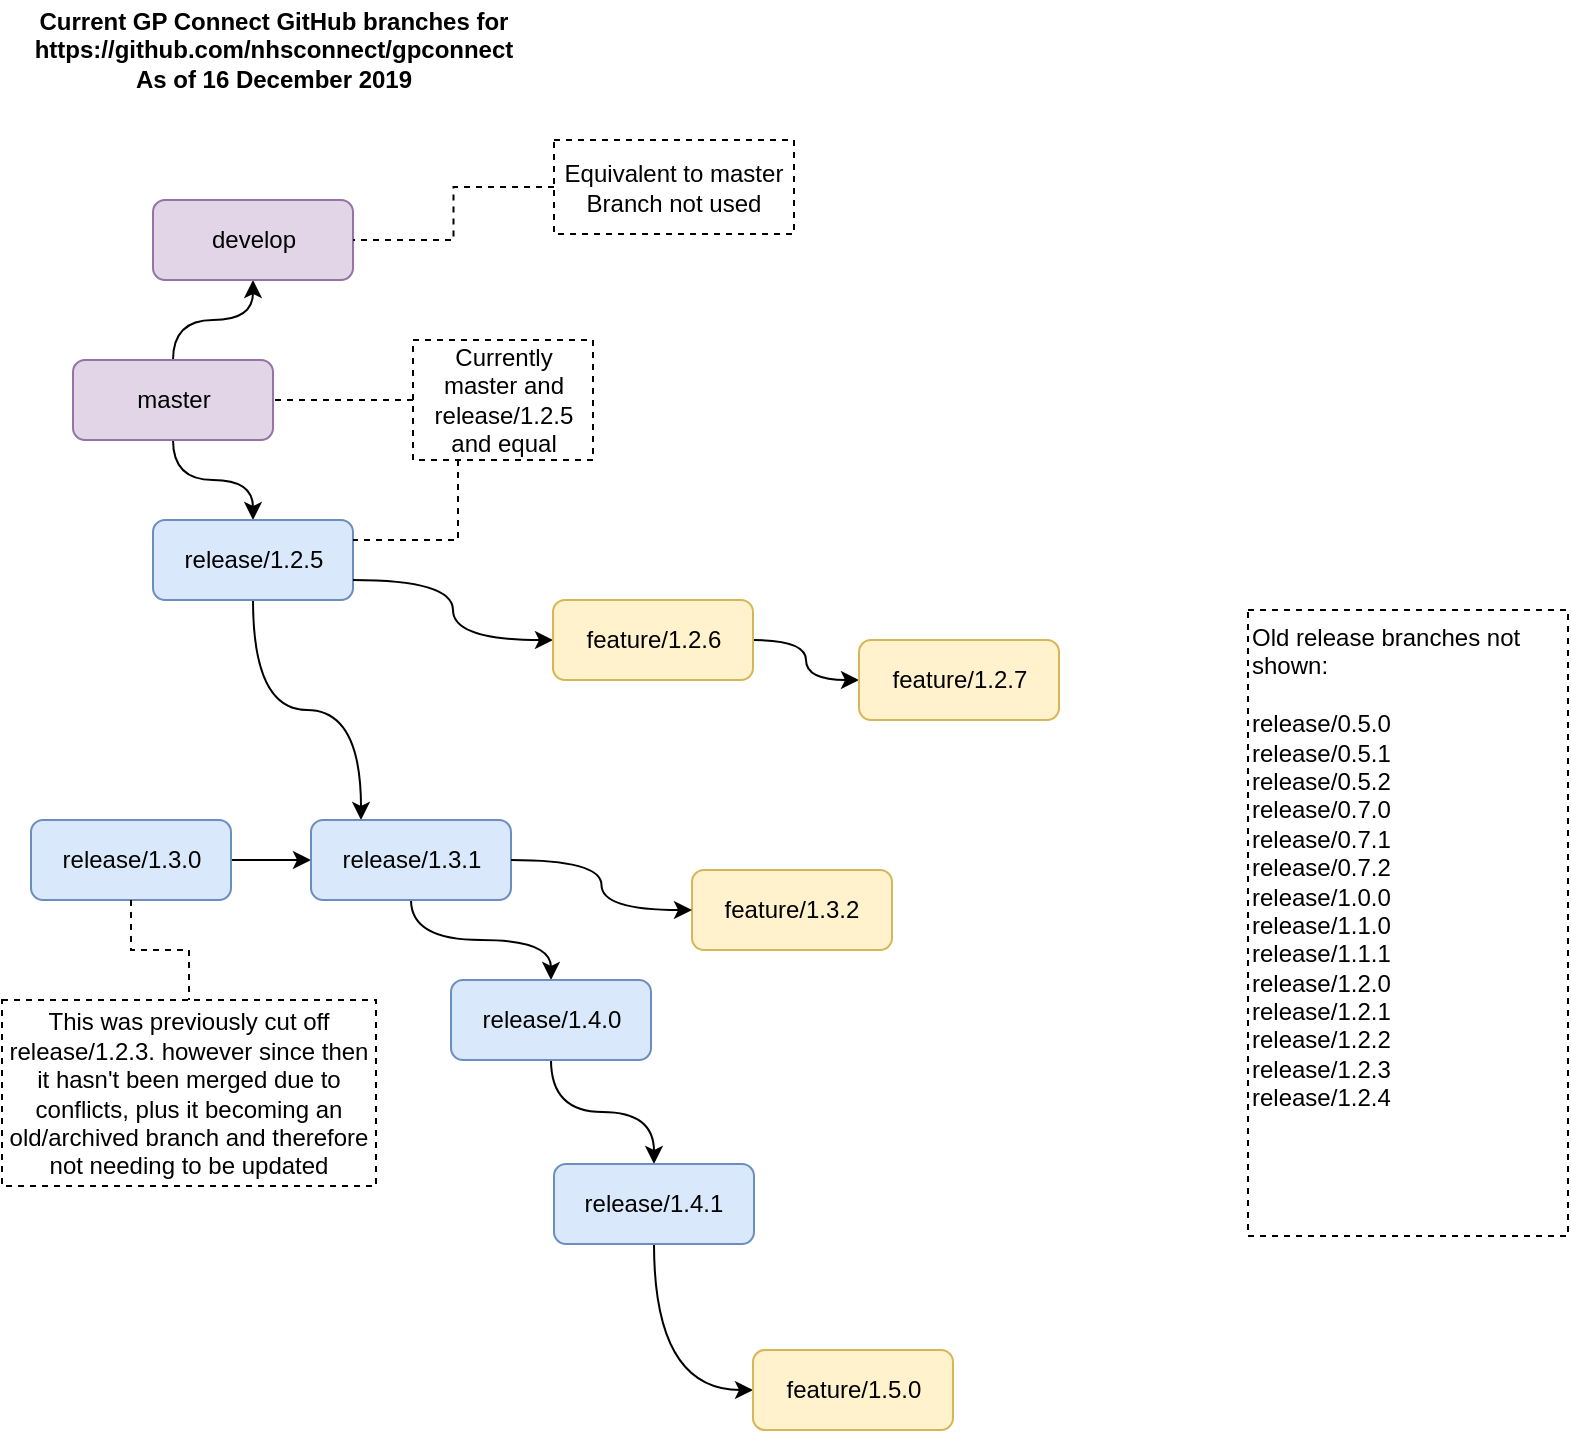 <mxfile version="12.3.2" type="device" pages="1"><diagram id="wczSsbFyhgQVTcZCfUCZ" name="Page-1"><mxGraphModel dx="1106" dy="1003" grid="0" gridSize="10" guides="1" tooltips="1" connect="1" arrows="1" fold="1" page="1" pageScale="1" pageWidth="827" pageHeight="1169" math="0" shadow="0"><root><mxCell id="0"/><mxCell id="1" parent="0"/><mxCell id="EmB94DFstMNz3lAPEehe-3" style="edgeStyle=orthogonalEdgeStyle;orthogonalLoop=1;jettySize=auto;html=1;exitX=0.5;exitY=1;exitDx=0;exitDy=0;entryX=0.5;entryY=0;entryDx=0;entryDy=0;curved=1;" parent="1" source="EmB94DFstMNz3lAPEehe-1" target="EmB94DFstMNz3lAPEehe-2" edge="1"><mxGeometry relative="1" as="geometry"/></mxCell><mxCell id="EmB94DFstMNz3lAPEehe-15" style="edgeStyle=orthogonalEdgeStyle;curved=1;orthogonalLoop=1;jettySize=auto;html=1;exitX=0.5;exitY=0;exitDx=0;exitDy=0;entryX=0.5;entryY=1;entryDx=0;entryDy=0;" parent="1" source="EmB94DFstMNz3lAPEehe-1" target="EmB94DFstMNz3lAPEehe-13" edge="1"><mxGeometry relative="1" as="geometry"/></mxCell><mxCell id="EmB94DFstMNz3lAPEehe-1" value="master" style="rounded=1;whiteSpace=wrap;html=1;fillColor=#e1d5e7;strokeColor=#9673a6;" parent="1" vertex="1"><mxGeometry x="42.5" y="190" width="100" height="40" as="geometry"/></mxCell><mxCell id="EmB94DFstMNz3lAPEehe-8" style="edgeStyle=orthogonalEdgeStyle;curved=1;orthogonalLoop=1;jettySize=auto;html=1;exitX=0.5;exitY=1;exitDx=0;exitDy=0;entryX=0.25;entryY=0;entryDx=0;entryDy=0;" parent="1" source="EmB94DFstMNz3lAPEehe-2" target="EmB94DFstMNz3lAPEehe-25" edge="1"><mxGeometry relative="1" as="geometry"><mxPoint x="173" y="350" as="targetPoint"/></mxGeometry></mxCell><mxCell id="EmB94DFstMNz3lAPEehe-2" value="release/1.2.5" style="rounded=1;whiteSpace=wrap;html=1;fillColor=#dae8fc;strokeColor=#6c8ebf;" parent="1" vertex="1"><mxGeometry x="82.5" y="270" width="100" height="40" as="geometry"/></mxCell><mxCell id="EmB94DFstMNz3lAPEehe-28" style="edgeStyle=orthogonalEdgeStyle;curved=1;orthogonalLoop=1;jettySize=auto;html=1;exitX=1;exitY=0.75;exitDx=0;exitDy=0;entryX=0;entryY=0.5;entryDx=0;entryDy=0;endArrow=classic;endFill=1;" parent="1" source="EmB94DFstMNz3lAPEehe-2" target="EmB94DFstMNz3lAPEehe-11" edge="1"><mxGeometry relative="1" as="geometry"/></mxCell><mxCell id="EmB94DFstMNz3lAPEehe-29" style="edgeStyle=orthogonalEdgeStyle;curved=1;orthogonalLoop=1;jettySize=auto;html=1;exitX=1;exitY=0.5;exitDx=0;exitDy=0;entryX=0;entryY=0.5;entryDx=0;entryDy=0;endArrow=classic;endFill=1;" parent="1" source="EmB94DFstMNz3lAPEehe-11" target="EmB94DFstMNz3lAPEehe-9" edge="1"><mxGeometry relative="1" as="geometry"/></mxCell><mxCell id="EmB94DFstMNz3lAPEehe-9" value="feature/1.2.7" style="rounded=1;whiteSpace=wrap;html=1;fillColor=#fff2cc;strokeColor=#d6b656;" parent="1" vertex="1"><mxGeometry x="435.5" y="330" width="100" height="40" as="geometry"/></mxCell><mxCell id="EmB94DFstMNz3lAPEehe-11" value="feature/1.2.6" style="rounded=1;whiteSpace=wrap;html=1;fillColor=#fff2cc;strokeColor=#d6b656;" parent="1" vertex="1"><mxGeometry x="282.5" y="310" width="100" height="40" as="geometry"/></mxCell><mxCell id="EmB94DFstMNz3lAPEehe-13" value="develop" style="rounded=1;whiteSpace=wrap;html=1;fillColor=#e1d5e7;strokeColor=#9673a6;" parent="1" vertex="1"><mxGeometry x="82.5" y="110" width="100" height="40" as="geometry"/></mxCell><mxCell id="EmB94DFstMNz3lAPEehe-18" style="edgeStyle=orthogonalEdgeStyle;orthogonalLoop=1;jettySize=auto;html=1;exitX=0;exitY=0.5;exitDx=0;exitDy=0;entryX=1;entryY=0.5;entryDx=0;entryDy=0;rounded=0;dashed=1;endArrow=none;endFill=0;" parent="1" source="EmB94DFstMNz3lAPEehe-17" target="EmB94DFstMNz3lAPEehe-1" edge="1"><mxGeometry relative="1" as="geometry"/></mxCell><mxCell id="EmB94DFstMNz3lAPEehe-19" style="edgeStyle=orthogonalEdgeStyle;rounded=0;orthogonalLoop=1;jettySize=auto;html=1;exitX=0.25;exitY=1;exitDx=0;exitDy=0;entryX=1;entryY=0.25;entryDx=0;entryDy=0;dashed=1;endArrow=none;endFill=0;" parent="1" source="EmB94DFstMNz3lAPEehe-17" target="EmB94DFstMNz3lAPEehe-2" edge="1"><mxGeometry relative="1" as="geometry"/></mxCell><mxCell id="EmB94DFstMNz3lAPEehe-17" value="Currently master and release/1.2.5 and equal" style="text;html=1;strokeColor=#000000;fillColor=none;align=center;verticalAlign=middle;whiteSpace=wrap;rounded=0;dashed=1;" parent="1" vertex="1"><mxGeometry x="212.5" y="180" width="90" height="60" as="geometry"/></mxCell><mxCell id="EmB94DFstMNz3lAPEehe-21" style="edgeStyle=orthogonalEdgeStyle;rounded=0;orthogonalLoop=1;jettySize=auto;html=1;exitX=0;exitY=0.5;exitDx=0;exitDy=0;entryX=1;entryY=0.5;entryDx=0;entryDy=0;dashed=1;endArrow=none;endFill=0;" parent="1" source="EmB94DFstMNz3lAPEehe-20" target="EmB94DFstMNz3lAPEehe-13" edge="1"><mxGeometry relative="1" as="geometry"/></mxCell><mxCell id="EmB94DFstMNz3lAPEehe-20" value="Equivalent to master&lt;br&gt;Branch not used" style="text;html=1;strokeColor=#000000;fillColor=none;align=center;verticalAlign=middle;whiteSpace=wrap;rounded=0;dashed=1;" parent="1" vertex="1"><mxGeometry x="283" y="80" width="120" height="47" as="geometry"/></mxCell><mxCell id="EmB94DFstMNz3lAPEehe-26" style="edgeStyle=orthogonalEdgeStyle;curved=1;orthogonalLoop=1;jettySize=auto;html=1;exitX=1;exitY=0.5;exitDx=0;exitDy=0;entryX=0;entryY=0.5;entryDx=0;entryDy=0;endArrow=classic;endFill=1;" parent="1" source="EmB94DFstMNz3lAPEehe-22" target="EmB94DFstMNz3lAPEehe-25" edge="1"><mxGeometry relative="1" as="geometry"/></mxCell><mxCell id="EmB94DFstMNz3lAPEehe-22" value="release/1.3.0" style="rounded=1;whiteSpace=wrap;html=1;fillColor=#dae8fc;strokeColor=#6c8ebf;" parent="1" vertex="1"><mxGeometry x="21.5" y="420" width="100" height="40" as="geometry"/></mxCell><mxCell id="EmB94DFstMNz3lAPEehe-39" style="edgeStyle=orthogonalEdgeStyle;orthogonalLoop=1;jettySize=auto;html=1;exitX=0.5;exitY=1;exitDx=0;exitDy=0;entryX=0.5;entryY=0;entryDx=0;entryDy=0;endArrow=classic;endFill=1;curved=1;" parent="1" source="EmB94DFstMNz3lAPEehe-25" target="EmB94DFstMNz3lAPEehe-38" edge="1"><mxGeometry relative="1" as="geometry"/></mxCell><mxCell id="EmB94DFstMNz3lAPEehe-25" value="release/1.3.1" style="rounded=1;whiteSpace=wrap;html=1;fillColor=#dae8fc;strokeColor=#6c8ebf;" parent="1" vertex="1"><mxGeometry x="161.5" y="420" width="100" height="40" as="geometry"/></mxCell><mxCell id="EmB94DFstMNz3lAPEehe-30" value="This was previously cut off release/1.2.3. however since then it hasn't been merged due to conflicts, plus it becoming an old/archived branch and therefore not needing to be updated" style="text;html=1;strokeColor=#000000;fillColor=none;align=center;verticalAlign=middle;whiteSpace=wrap;rounded=0;dashed=1;" parent="1" vertex="1"><mxGeometry x="7" y="510" width="187" height="93" as="geometry"/></mxCell><mxCell id="EmB94DFstMNz3lAPEehe-32" value="feature/1.3.2" style="rounded=1;whiteSpace=wrap;html=1;fillColor=#fff2cc;strokeColor=#d6b656;" parent="1" vertex="1"><mxGeometry x="352" y="445" width="100" height="40" as="geometry"/></mxCell><mxCell id="EmB94DFstMNz3lAPEehe-41" style="edgeStyle=orthogonalEdgeStyle;curved=1;orthogonalLoop=1;jettySize=auto;html=1;exitX=0.5;exitY=1;exitDx=0;exitDy=0;entryX=0.5;entryY=0;entryDx=0;entryDy=0;endArrow=classic;endFill=1;" parent="1" source="EmB94DFstMNz3lAPEehe-38" target="EmB94DFstMNz3lAPEehe-40" edge="1"><mxGeometry relative="1" as="geometry"/></mxCell><mxCell id="EmB94DFstMNz3lAPEehe-44" style="edgeStyle=orthogonalEdgeStyle;curved=1;orthogonalLoop=1;jettySize=auto;html=1;exitX=0.5;exitY=1;exitDx=0;exitDy=0;entryX=0;entryY=0.5;entryDx=0;entryDy=0;endArrow=classic;endFill=1;" parent="1" source="EmB94DFstMNz3lAPEehe-40" target="EmB94DFstMNz3lAPEehe-43" edge="1"><mxGeometry relative="1" as="geometry"/></mxCell><mxCell id="EmB94DFstMNz3lAPEehe-38" value="release/1.4.0" style="rounded=1;whiteSpace=wrap;html=1;fillColor=#dae8fc;strokeColor=#6c8ebf;" parent="1" vertex="1"><mxGeometry x="231.5" y="500" width="100" height="40" as="geometry"/></mxCell><mxCell id="EmB94DFstMNz3lAPEehe-40" value="release/1.4.1" style="rounded=1;whiteSpace=wrap;html=1;fillColor=#dae8fc;strokeColor=#6c8ebf;" parent="1" vertex="1"><mxGeometry x="283" y="592" width="100" height="40" as="geometry"/></mxCell><mxCell id="EmB94DFstMNz3lAPEehe-43" value="feature/1.5.0" style="rounded=1;whiteSpace=wrap;html=1;fillColor=#fff2cc;strokeColor=#d6b656;" parent="1" vertex="1"><mxGeometry x="382.5" y="685" width="100" height="40" as="geometry"/></mxCell><mxCell id="EmB94DFstMNz3lAPEehe-51" value="Old release branches not shown:&lt;br&gt;&lt;br&gt;release/0.5.0&lt;br&gt;release/0.5.1&lt;br&gt;release/0.5.2&lt;br&gt;release/0.7.0&lt;br&gt;release/0.7.1&lt;br&gt;release/0.7.2&lt;br&gt;release/1.0.0&lt;br&gt;release/1.1.0&lt;br&gt;release/1.1.1&lt;br&gt;release/1.2.0&lt;br&gt;release/1.2.1&lt;br&gt;release/1.2.2&lt;br&gt;release/1.2.3&lt;br&gt;release/1.2.4" style="text;html=1;strokeColor=#000000;fillColor=none;align=left;verticalAlign=top;whiteSpace=wrap;rounded=0;dashed=1;" parent="1" vertex="1"><mxGeometry x="630" y="315" width="160" height="313" as="geometry"/></mxCell><mxCell id="EmB94DFstMNz3lAPEehe-52" value="Current GP Connect GitHub branches for&lt;br&gt;https://github.com/nhsconnect/gpconnect&lt;br&gt;As of 16 December&amp;nbsp;2019" style="text;html=1;strokeColor=none;fillColor=none;align=center;verticalAlign=middle;whiteSpace=wrap;rounded=0;dashed=1;fontStyle=1" parent="1" vertex="1"><mxGeometry x="12.5" y="10" width="260" height="50" as="geometry"/></mxCell><mxCell id="pQbCIIwzMRbKAUMwb-cE-3" style="edgeStyle=orthogonalEdgeStyle;rounded=0;orthogonalLoop=1;jettySize=auto;html=1;exitX=0.5;exitY=1;exitDx=0;exitDy=0;entryX=0.5;entryY=0;entryDx=0;entryDy=0;dashed=1;endArrow=none;endFill=0;" parent="1" source="EmB94DFstMNz3lAPEehe-22" target="EmB94DFstMNz3lAPEehe-30" edge="1"><mxGeometry relative="1" as="geometry"><mxPoint x="93.5" y="475" as="sourcePoint"/><mxPoint x="41.5" y="515" as="targetPoint"/></mxGeometry></mxCell><mxCell id="cO2iThun_rxDPpJt--oG-2" style="edgeStyle=orthogonalEdgeStyle;curved=1;orthogonalLoop=1;jettySize=auto;html=1;exitX=1;exitY=0.5;exitDx=0;exitDy=0;entryX=0;entryY=0.5;entryDx=0;entryDy=0;endArrow=classic;endFill=1;" edge="1" parent="1" source="EmB94DFstMNz3lAPEehe-25" target="EmB94DFstMNz3lAPEehe-32"><mxGeometry relative="1" as="geometry"><mxPoint x="308.5" y="420" as="sourcePoint"/><mxPoint x="361.5" y="440" as="targetPoint"/></mxGeometry></mxCell></root></mxGraphModel></diagram></mxfile>